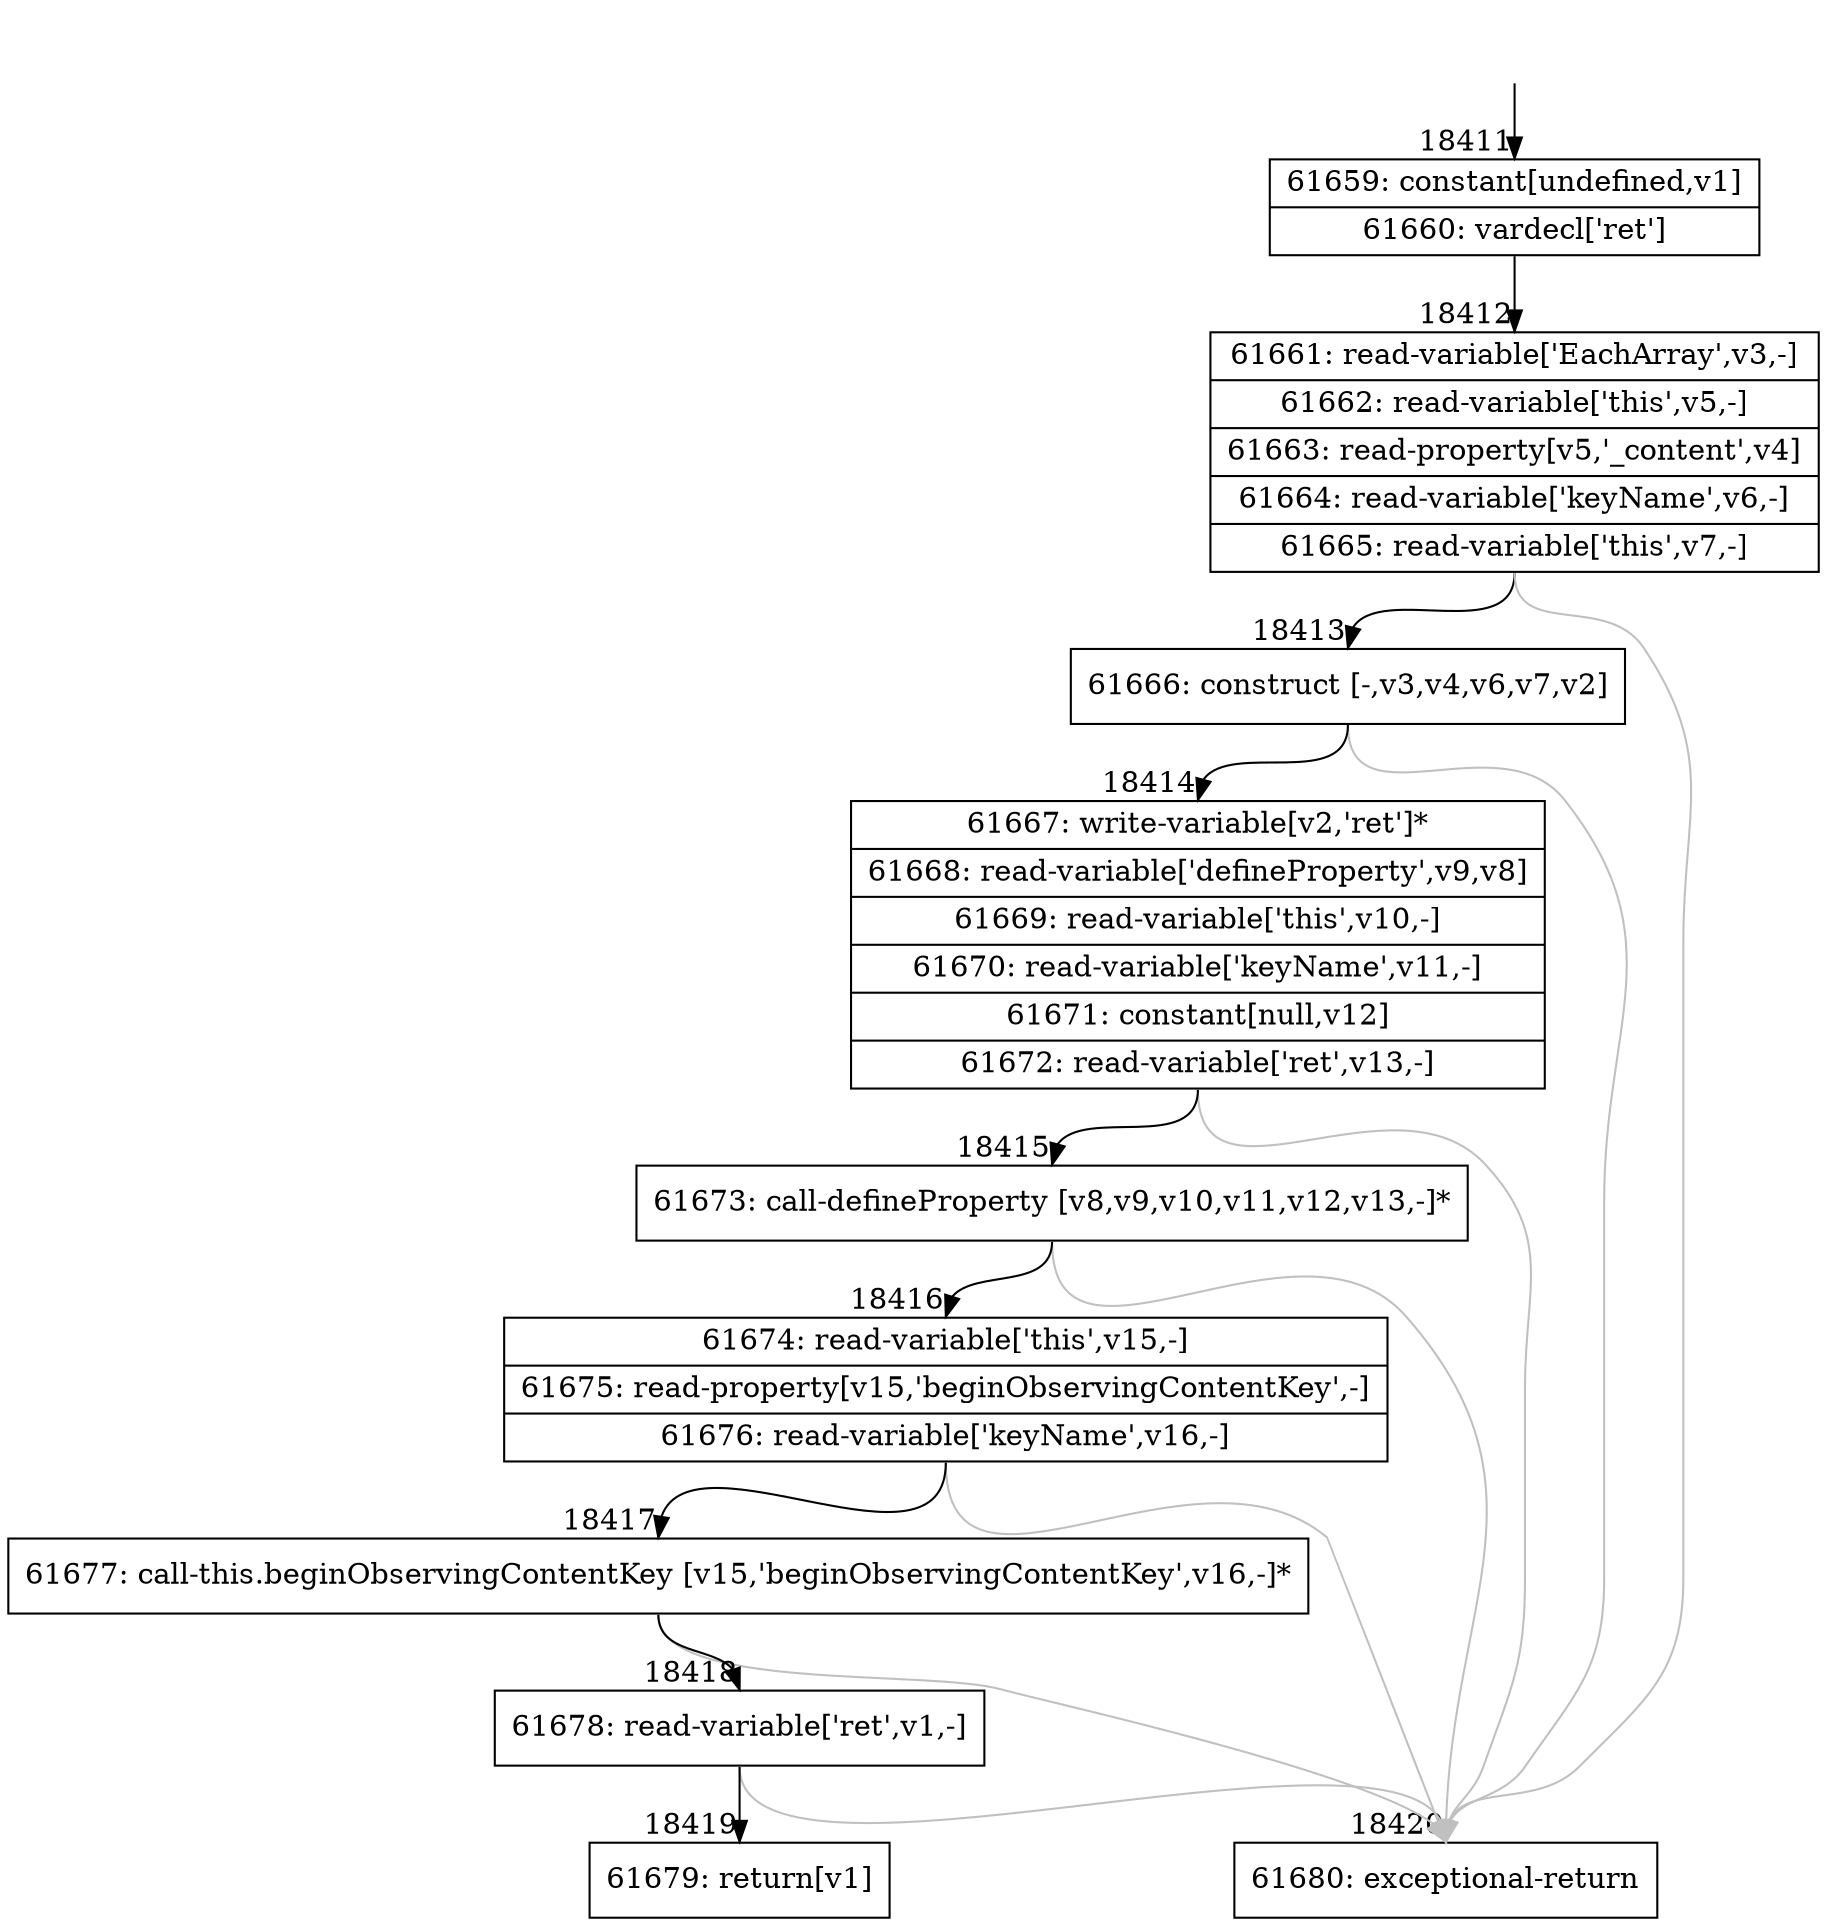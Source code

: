 digraph {
rankdir="TD"
BB_entry1585[shape=none,label=""];
BB_entry1585 -> BB18411 [tailport=s, headport=n, headlabel="    18411"]
BB18411 [shape=record label="{61659: constant[undefined,v1]|61660: vardecl['ret']}" ] 
BB18411 -> BB18412 [tailport=s, headport=n, headlabel="      18412"]
BB18412 [shape=record label="{61661: read-variable['EachArray',v3,-]|61662: read-variable['this',v5,-]|61663: read-property[v5,'_content',v4]|61664: read-variable['keyName',v6,-]|61665: read-variable['this',v7,-]}" ] 
BB18412 -> BB18413 [tailport=s, headport=n, headlabel="      18413"]
BB18412 -> BB18420 [tailport=s, headport=n, color=gray, headlabel="      18420"]
BB18413 [shape=record label="{61666: construct [-,v3,v4,v6,v7,v2]}" ] 
BB18413 -> BB18414 [tailport=s, headport=n, headlabel="      18414"]
BB18413 -> BB18420 [tailport=s, headport=n, color=gray]
BB18414 [shape=record label="{61667: write-variable[v2,'ret']*|61668: read-variable['defineProperty',v9,v8]|61669: read-variable['this',v10,-]|61670: read-variable['keyName',v11,-]|61671: constant[null,v12]|61672: read-variable['ret',v13,-]}" ] 
BB18414 -> BB18415 [tailport=s, headport=n, headlabel="      18415"]
BB18414 -> BB18420 [tailport=s, headport=n, color=gray]
BB18415 [shape=record label="{61673: call-defineProperty [v8,v9,v10,v11,v12,v13,-]*}" ] 
BB18415 -> BB18416 [tailport=s, headport=n, headlabel="      18416"]
BB18415 -> BB18420 [tailport=s, headport=n, color=gray]
BB18416 [shape=record label="{61674: read-variable['this',v15,-]|61675: read-property[v15,'beginObservingContentKey',-]|61676: read-variable['keyName',v16,-]}" ] 
BB18416 -> BB18417 [tailport=s, headport=n, headlabel="      18417"]
BB18416 -> BB18420 [tailport=s, headport=n, color=gray]
BB18417 [shape=record label="{61677: call-this.beginObservingContentKey [v15,'beginObservingContentKey',v16,-]*}" ] 
BB18417 -> BB18418 [tailport=s, headport=n, headlabel="      18418"]
BB18417 -> BB18420 [tailport=s, headport=n, color=gray]
BB18418 [shape=record label="{61678: read-variable['ret',v1,-]}" ] 
BB18418 -> BB18419 [tailport=s, headport=n, headlabel="      18419"]
BB18418 -> BB18420 [tailport=s, headport=n, color=gray]
BB18419 [shape=record label="{61679: return[v1]}" ] 
BB18420 [shape=record label="{61680: exceptional-return}" ] 
//#$~ 34615
}
